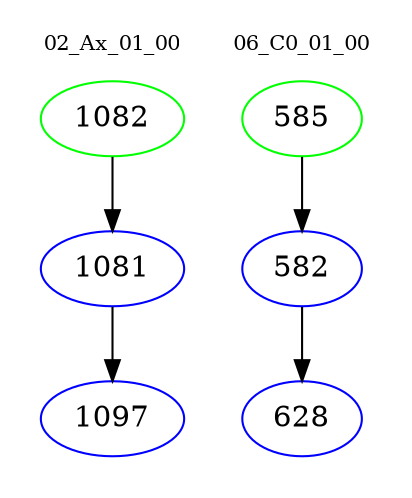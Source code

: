 digraph{
subgraph cluster_0 {
color = white
label = "02_Ax_01_00";
fontsize=10;
T0_1082 [label="1082", color="green"]
T0_1082 -> T0_1081 [color="black"]
T0_1081 [label="1081", color="blue"]
T0_1081 -> T0_1097 [color="black"]
T0_1097 [label="1097", color="blue"]
}
subgraph cluster_1 {
color = white
label = "06_C0_01_00";
fontsize=10;
T1_585 [label="585", color="green"]
T1_585 -> T1_582 [color="black"]
T1_582 [label="582", color="blue"]
T1_582 -> T1_628 [color="black"]
T1_628 [label="628", color="blue"]
}
}
